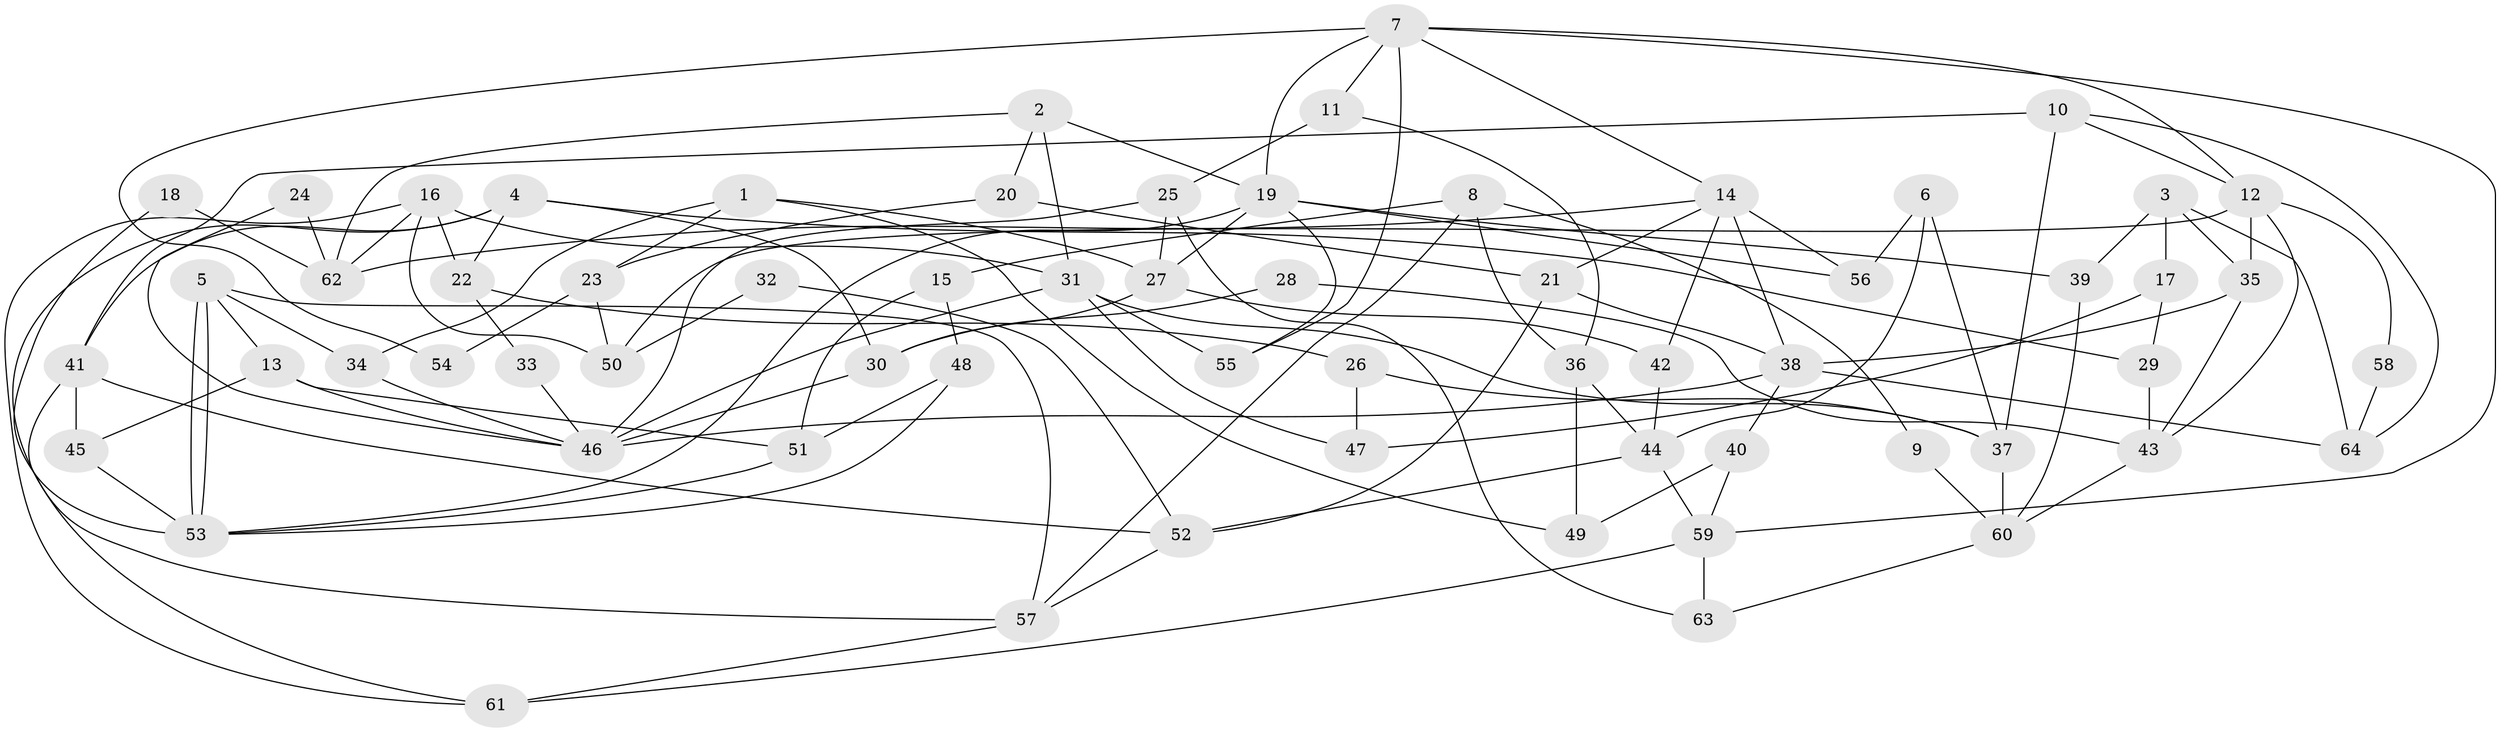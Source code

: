 // Generated by graph-tools (version 1.1) at 2025/26/03/09/25 03:26:16]
// undirected, 64 vertices, 128 edges
graph export_dot {
graph [start="1"]
  node [color=gray90,style=filled];
  1;
  2;
  3;
  4;
  5;
  6;
  7;
  8;
  9;
  10;
  11;
  12;
  13;
  14;
  15;
  16;
  17;
  18;
  19;
  20;
  21;
  22;
  23;
  24;
  25;
  26;
  27;
  28;
  29;
  30;
  31;
  32;
  33;
  34;
  35;
  36;
  37;
  38;
  39;
  40;
  41;
  42;
  43;
  44;
  45;
  46;
  47;
  48;
  49;
  50;
  51;
  52;
  53;
  54;
  55;
  56;
  57;
  58;
  59;
  60;
  61;
  62;
  63;
  64;
  1 -- 34;
  1 -- 27;
  1 -- 23;
  1 -- 49;
  2 -- 19;
  2 -- 20;
  2 -- 31;
  2 -- 62;
  3 -- 35;
  3 -- 64;
  3 -- 17;
  3 -- 39;
  4 -- 57;
  4 -- 41;
  4 -- 22;
  4 -- 29;
  4 -- 30;
  5 -- 57;
  5 -- 53;
  5 -- 53;
  5 -- 13;
  5 -- 34;
  6 -- 56;
  6 -- 44;
  6 -- 37;
  7 -- 11;
  7 -- 59;
  7 -- 12;
  7 -- 14;
  7 -- 19;
  7 -- 54;
  7 -- 55;
  8 -- 57;
  8 -- 15;
  8 -- 9;
  8 -- 36;
  9 -- 60;
  10 -- 37;
  10 -- 12;
  10 -- 41;
  10 -- 64;
  11 -- 36;
  11 -- 25;
  12 -- 35;
  12 -- 43;
  12 -- 50;
  12 -- 58;
  13 -- 45;
  13 -- 46;
  13 -- 51;
  14 -- 62;
  14 -- 21;
  14 -- 38;
  14 -- 42;
  14 -- 56;
  15 -- 51;
  15 -- 48;
  16 -- 31;
  16 -- 61;
  16 -- 22;
  16 -- 50;
  16 -- 62;
  17 -- 47;
  17 -- 29;
  18 -- 62;
  18 -- 53;
  19 -- 55;
  19 -- 27;
  19 -- 39;
  19 -- 53;
  19 -- 56;
  20 -- 23;
  20 -- 21;
  21 -- 38;
  21 -- 52;
  22 -- 26;
  22 -- 33;
  23 -- 50;
  23 -- 54;
  24 -- 62;
  24 -- 46;
  25 -- 46;
  25 -- 27;
  25 -- 63;
  26 -- 37;
  26 -- 47;
  27 -- 30;
  27 -- 42;
  28 -- 30;
  28 -- 43;
  29 -- 43;
  30 -- 46;
  31 -- 37;
  31 -- 46;
  31 -- 47;
  31 -- 55;
  32 -- 52;
  32 -- 50;
  33 -- 46;
  34 -- 46;
  35 -- 43;
  35 -- 38;
  36 -- 49;
  36 -- 44;
  37 -- 60;
  38 -- 46;
  38 -- 40;
  38 -- 64;
  39 -- 60;
  40 -- 59;
  40 -- 49;
  41 -- 52;
  41 -- 45;
  41 -- 61;
  42 -- 44;
  43 -- 60;
  44 -- 52;
  44 -- 59;
  45 -- 53;
  48 -- 53;
  48 -- 51;
  51 -- 53;
  52 -- 57;
  57 -- 61;
  58 -- 64;
  59 -- 63;
  59 -- 61;
  60 -- 63;
}
